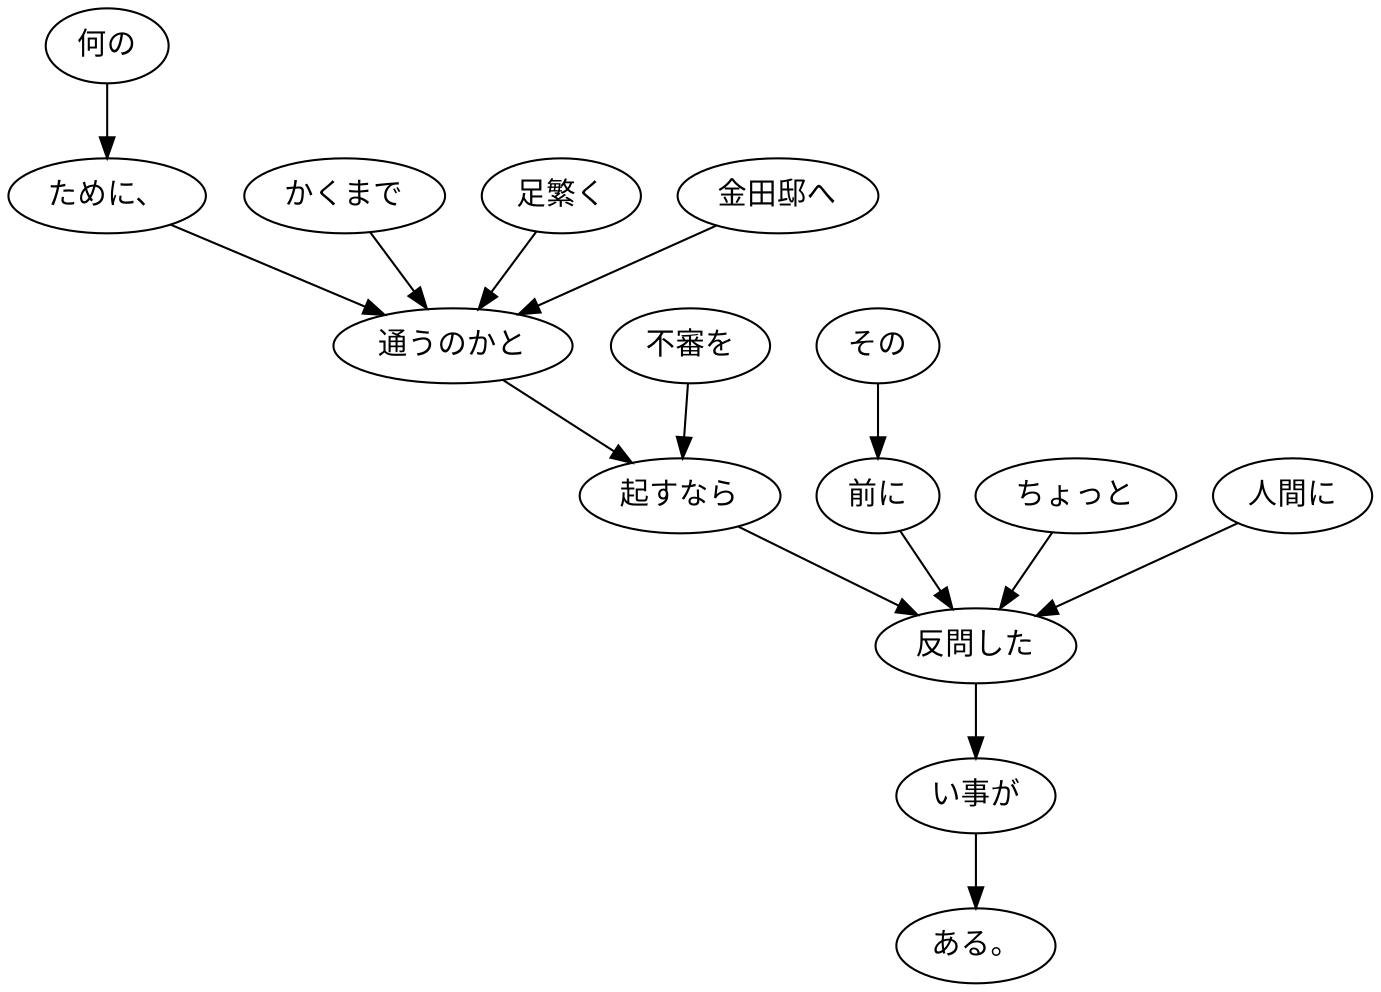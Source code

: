 digraph graph2047 {
	node0 [label="何の"];
	node1 [label="ために、"];
	node2 [label="かくまで"];
	node3 [label="足繁く"];
	node4 [label="金田邸へ"];
	node5 [label="通うのかと"];
	node6 [label="不審を"];
	node7 [label="起すなら"];
	node8 [label="その"];
	node9 [label="前に"];
	node10 [label="ちょっと"];
	node11 [label="人間に"];
	node12 [label="反問した"];
	node13 [label="い事が"];
	node14 [label="ある。"];
	node0 -> node1;
	node1 -> node5;
	node2 -> node5;
	node3 -> node5;
	node4 -> node5;
	node5 -> node7;
	node6 -> node7;
	node7 -> node12;
	node8 -> node9;
	node9 -> node12;
	node10 -> node12;
	node11 -> node12;
	node12 -> node13;
	node13 -> node14;
}
